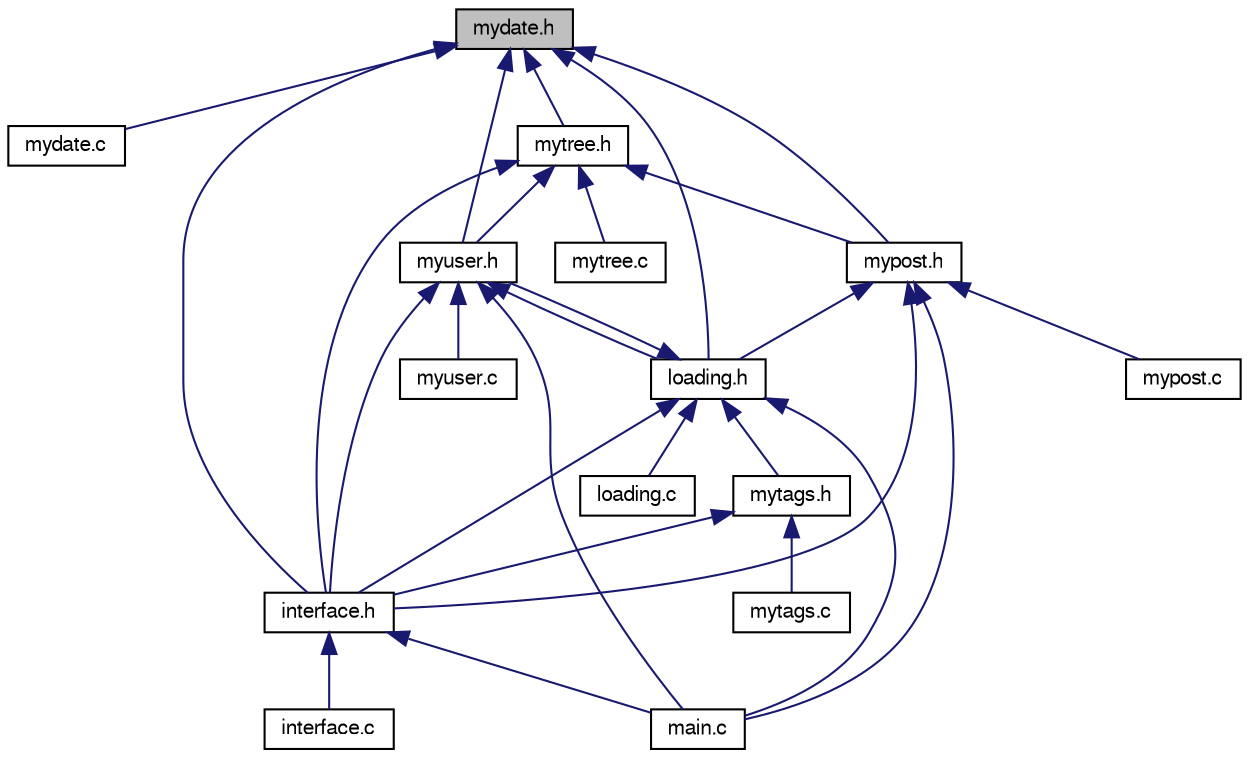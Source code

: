 digraph "mydate.h"
{
  edge [fontname="FreeSans",fontsize="10",labelfontname="FreeSans",labelfontsize="10"];
  node [fontname="FreeSans",fontsize="10",shape=record];
  Node1 [label="mydate.h",height=0.2,width=0.4,color="black", fillcolor="grey75", style="filled", fontcolor="black"];
  Node1 -> Node2 [dir="back",color="midnightblue",fontsize="10",style="solid",fontname="FreeSans"];
  Node2 [label="mydate.c",height=0.2,width=0.4,color="black", fillcolor="white", style="filled",URL="$mydate_8c.html",tooltip="Ficheiro contendo funções relativa ao modulo MYDATE e funções de transformação de MYDATE para date..."];
  Node1 -> Node3 [dir="back",color="midnightblue",fontsize="10",style="solid",fontname="FreeSans"];
  Node3 [label="myuser.h",height=0.2,width=0.4,color="black", fillcolor="white", style="filled",URL="$myuser_8h.html"];
  Node3 -> Node4 [dir="back",color="midnightblue",fontsize="10",style="solid",fontname="FreeSans"];
  Node4 [label="main.c",height=0.2,width=0.4,color="black", fillcolor="white", style="filled",URL="$main_8c.html"];
  Node3 -> Node5 [dir="back",color="midnightblue",fontsize="10",style="solid",fontname="FreeSans"];
  Node5 [label="myuser.c",height=0.2,width=0.4,color="black", fillcolor="white", style="filled",URL="$myuser_8c.html",tooltip="Ficheiro contendo todas a funções relativa à estrutura MYUSER. "];
  Node3 -> Node6 [dir="back",color="midnightblue",fontsize="10",style="solid",fontname="FreeSans"];
  Node6 [label="interface.h",height=0.2,width=0.4,color="black", fillcolor="white", style="filled",URL="$interface_8h.html"];
  Node6 -> Node7 [dir="back",color="midnightblue",fontsize="10",style="solid",fontname="FreeSans"];
  Node7 [label="interface.c",height=0.2,width=0.4,color="black", fillcolor="white", style="filled",URL="$interface_8c.html",tooltip="Ficheiro contendo funções predefinidas para responder as querys bem como as suas funcoes auxiliares..."];
  Node6 -> Node4 [dir="back",color="midnightblue",fontsize="10",style="solid",fontname="FreeSans"];
  Node3 -> Node8 [dir="back",color="midnightblue",fontsize="10",style="solid",fontname="FreeSans"];
  Node8 [label="loading.h",height=0.2,width=0.4,color="black", fillcolor="white", style="filled",URL="$loading_8h.html"];
  Node8 -> Node9 [dir="back",color="midnightblue",fontsize="10",style="solid",fontname="FreeSans"];
  Node9 [label="loading.c",height=0.2,width=0.4,color="black", fillcolor="white", style="filled",URL="$loading_8c.html",tooltip="Ficheiro contendo funções utilizadas na gestão do carregamento do dump para memória. "];
  Node8 -> Node4 [dir="back",color="midnightblue",fontsize="10",style="solid",fontname="FreeSans"];
  Node8 -> Node3 [dir="back",color="midnightblue",fontsize="10",style="solid",fontname="FreeSans"];
  Node8 -> Node6 [dir="back",color="midnightblue",fontsize="10",style="solid",fontname="FreeSans"];
  Node8 -> Node10 [dir="back",color="midnightblue",fontsize="10",style="solid",fontname="FreeSans"];
  Node10 [label="mytags.h",height=0.2,width=0.4,color="black", fillcolor="white", style="filled",URL="$mytags_8h.html"];
  Node10 -> Node11 [dir="back",color="midnightblue",fontsize="10",style="solid",fontname="FreeSans"];
  Node11 [label="mytags.c",height=0.2,width=0.4,color="black", fillcolor="white", style="filled",URL="$mytags_8c.html",tooltip="Ficheiro contendo funções utilizadas na gestão da estrutura que armazena Id&#39;s de Tags. "];
  Node10 -> Node6 [dir="back",color="midnightblue",fontsize="10",style="solid",fontname="FreeSans"];
  Node1 -> Node12 [dir="back",color="midnightblue",fontsize="10",style="solid",fontname="FreeSans"];
  Node12 [label="mytree.h",height=0.2,width=0.4,color="black", fillcolor="white", style="filled",URL="$mytree_8h.html"];
  Node12 -> Node13 [dir="back",color="midnightblue",fontsize="10",style="solid",fontname="FreeSans"];
  Node13 [label="mytree.c",height=0.2,width=0.4,color="black", fillcolor="white", style="filled",URL="$mytree_8c.html",tooltip="Ficheiro contendo funções utilizadas na construção da AVL utilizada no programa bem como todas as fun..."];
  Node12 -> Node3 [dir="back",color="midnightblue",fontsize="10",style="solid",fontname="FreeSans"];
  Node12 -> Node14 [dir="back",color="midnightblue",fontsize="10",style="solid",fontname="FreeSans"];
  Node14 [label="mypost.h",height=0.2,width=0.4,color="black", fillcolor="white", style="filled",URL="$mypost_8h.html"];
  Node14 -> Node4 [dir="back",color="midnightblue",fontsize="10",style="solid",fontname="FreeSans"];
  Node14 -> Node15 [dir="back",color="midnightblue",fontsize="10",style="solid",fontname="FreeSans"];
  Node15 [label="mypost.c",height=0.2,width=0.4,color="black", fillcolor="white", style="filled",URL="$mypost_8c.html",tooltip="Ficheiro contendo onde está definido tipo adotado para os posts e funções relativas ao mesmo..."];
  Node14 -> Node8 [dir="back",color="midnightblue",fontsize="10",style="solid",fontname="FreeSans"];
  Node14 -> Node6 [dir="back",color="midnightblue",fontsize="10",style="solid",fontname="FreeSans"];
  Node12 -> Node6 [dir="back",color="midnightblue",fontsize="10",style="solid",fontname="FreeSans"];
  Node1 -> Node8 [dir="back",color="midnightblue",fontsize="10",style="solid",fontname="FreeSans"];
  Node1 -> Node14 [dir="back",color="midnightblue",fontsize="10",style="solid",fontname="FreeSans"];
  Node1 -> Node6 [dir="back",color="midnightblue",fontsize="10",style="solid",fontname="FreeSans"];
}
